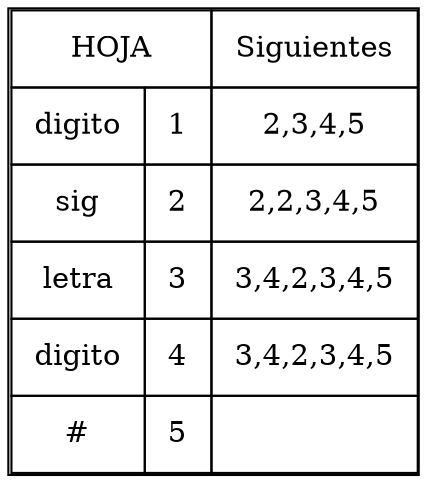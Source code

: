 digraph grafica{
rankdir=LR;
forcelabels= true;
node [shape = plain];
nodo24 [label = <<table border = '1' cellboder = '1' cellspacing='0' cellpadding='10'>
<tr>
<td COLSPAN='2'>HOJA</td>
<td>Siguientes</td>
</tr>
<tr>
<td>digito</td>
<td>1</td>
<td>2,3,4,5</td>
</tr>
<tr>
<td>sig</td>
<td>2</td>
<td>2,2,3,4,5</td>
</tr>
<tr>
<td>letra</td>
<td>3</td>
<td>3,4,2,3,4,5</td>
</tr>
<tr>
<td>digito</td>
<td>4</td>
<td>3,4,2,3,4,5</td>
</tr>
<tr>
<td>#</td>
<td>5</td>
<td></td>
</tr>
</table>>];

}